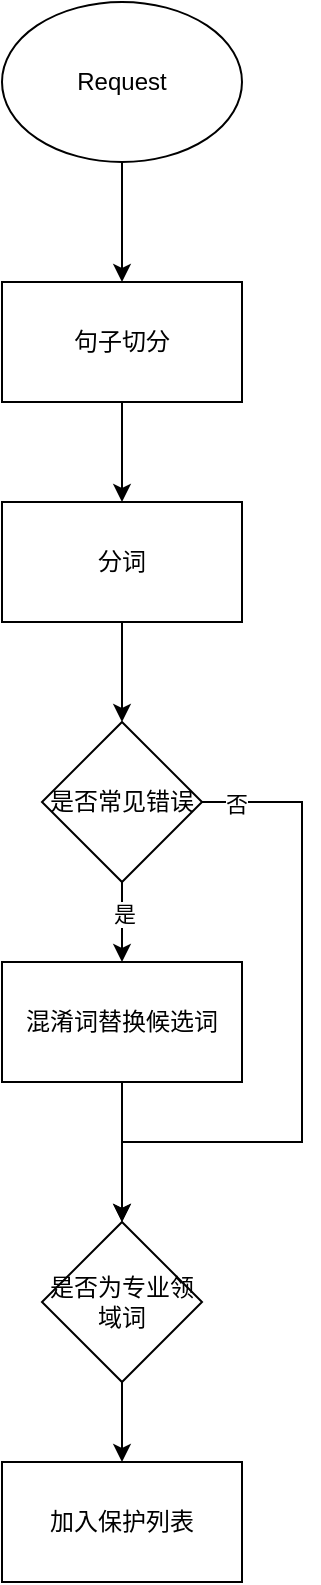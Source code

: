 <mxfile version="14.6.13" type="device"><diagram id="_CpwmH5UkHBmYWuuF3jl" name="第 1 页"><mxGraphModel dx="946" dy="606" grid="1" gridSize="10" guides="1" tooltips="1" connect="1" arrows="1" fold="1" page="1" pageScale="1" pageWidth="827" pageHeight="1169" math="0" shadow="0"><root><mxCell id="0"/><mxCell id="1" parent="0"/><mxCell id="zMrm0WYp1nY9v_zYerc7-5" value="" style="edgeStyle=orthogonalEdgeStyle;rounded=0;orthogonalLoop=1;jettySize=auto;html=1;" edge="1" parent="1" source="zMrm0WYp1nY9v_zYerc7-1" target="zMrm0WYp1nY9v_zYerc7-4"><mxGeometry relative="1" as="geometry"/></mxCell><mxCell id="zMrm0WYp1nY9v_zYerc7-1" value="句子切分" style="rounded=0;whiteSpace=wrap;html=1;" vertex="1" parent="1"><mxGeometry x="120" y="250" width="120" height="60" as="geometry"/></mxCell><mxCell id="zMrm0WYp1nY9v_zYerc7-3" value="" style="edgeStyle=orthogonalEdgeStyle;rounded=0;orthogonalLoop=1;jettySize=auto;html=1;" edge="1" parent="1" source="zMrm0WYp1nY9v_zYerc7-2" target="zMrm0WYp1nY9v_zYerc7-1"><mxGeometry relative="1" as="geometry"/></mxCell><mxCell id="zMrm0WYp1nY9v_zYerc7-2" value="Request" style="ellipse;whiteSpace=wrap;html=1;" vertex="1" parent="1"><mxGeometry x="120" y="110" width="120" height="80" as="geometry"/></mxCell><mxCell id="zMrm0WYp1nY9v_zYerc7-7" value="" style="edgeStyle=orthogonalEdgeStyle;rounded=0;orthogonalLoop=1;jettySize=auto;html=1;" edge="1" parent="1" source="zMrm0WYp1nY9v_zYerc7-4" target="zMrm0WYp1nY9v_zYerc7-6"><mxGeometry relative="1" as="geometry"/></mxCell><mxCell id="zMrm0WYp1nY9v_zYerc7-4" value="分词" style="whiteSpace=wrap;html=1;rounded=0;" vertex="1" parent="1"><mxGeometry x="120" y="360" width="120" height="60" as="geometry"/></mxCell><mxCell id="zMrm0WYp1nY9v_zYerc7-9" value="" style="edgeStyle=orthogonalEdgeStyle;rounded=0;orthogonalLoop=1;jettySize=auto;html=1;entryX=0.5;entryY=0;entryDx=0;entryDy=0;" edge="1" parent="1" source="zMrm0WYp1nY9v_zYerc7-6" target="zMrm0WYp1nY9v_zYerc7-10"><mxGeometry relative="1" as="geometry"><mxPoint x="180" y="580" as="targetPoint"/></mxGeometry></mxCell><mxCell id="zMrm0WYp1nY9v_zYerc7-19" value="是" style="edgeLabel;html=1;align=center;verticalAlign=middle;resizable=0;points=[];" vertex="1" connectable="0" parent="zMrm0WYp1nY9v_zYerc7-9"><mxGeometry x="-0.2" y="1" relative="1" as="geometry"><mxPoint as="offset"/></mxGeometry></mxCell><mxCell id="zMrm0WYp1nY9v_zYerc7-16" style="edgeStyle=orthogonalEdgeStyle;rounded=0;orthogonalLoop=1;jettySize=auto;html=1;entryX=0.5;entryY=0;entryDx=0;entryDy=0;exitX=1;exitY=0.5;exitDx=0;exitDy=0;" edge="1" parent="1" source="zMrm0WYp1nY9v_zYerc7-6" target="zMrm0WYp1nY9v_zYerc7-12"><mxGeometry relative="1" as="geometry"><mxPoint x="250" y="510" as="targetPoint"/><Array as="points"><mxPoint x="270" y="510"/><mxPoint x="270" y="680"/><mxPoint x="180" y="680"/></Array></mxGeometry></mxCell><mxCell id="zMrm0WYp1nY9v_zYerc7-18" value="否" style="edgeLabel;html=1;align=center;verticalAlign=middle;resizable=0;points=[];" vertex="1" connectable="0" parent="zMrm0WYp1nY9v_zYerc7-16"><mxGeometry x="-0.903" y="-1" relative="1" as="geometry"><mxPoint as="offset"/></mxGeometry></mxCell><mxCell id="zMrm0WYp1nY9v_zYerc7-6" value="是否常见错误" style="rhombus;whiteSpace=wrap;html=1;rounded=0;" vertex="1" parent="1"><mxGeometry x="140" y="470" width="80" height="80" as="geometry"/></mxCell><mxCell id="zMrm0WYp1nY9v_zYerc7-13" value="" style="edgeStyle=orthogonalEdgeStyle;rounded=0;orthogonalLoop=1;jettySize=auto;html=1;" edge="1" parent="1" source="zMrm0WYp1nY9v_zYerc7-10" target="zMrm0WYp1nY9v_zYerc7-12"><mxGeometry relative="1" as="geometry"/></mxCell><mxCell id="zMrm0WYp1nY9v_zYerc7-10" value="混淆词替换候选词" style="rounded=0;whiteSpace=wrap;html=1;" vertex="1" parent="1"><mxGeometry x="120" y="590" width="120" height="60" as="geometry"/></mxCell><mxCell id="zMrm0WYp1nY9v_zYerc7-15" value="" style="edgeStyle=orthogonalEdgeStyle;rounded=0;orthogonalLoop=1;jettySize=auto;html=1;" edge="1" parent="1" source="zMrm0WYp1nY9v_zYerc7-12" target="zMrm0WYp1nY9v_zYerc7-14"><mxGeometry relative="1" as="geometry"/></mxCell><mxCell id="zMrm0WYp1nY9v_zYerc7-12" value="是否为专业领域词" style="rhombus;whiteSpace=wrap;html=1;rounded=0;" vertex="1" parent="1"><mxGeometry x="140" y="720" width="80" height="80" as="geometry"/></mxCell><mxCell id="zMrm0WYp1nY9v_zYerc7-14" value="加入保护列表" style="whiteSpace=wrap;html=1;rounded=0;" vertex="1" parent="1"><mxGeometry x="120" y="840" width="120" height="60" as="geometry"/></mxCell></root></mxGraphModel></diagram></mxfile>
